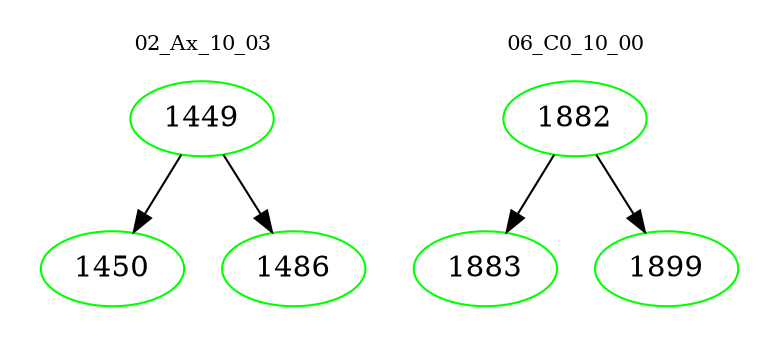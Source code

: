 digraph{
subgraph cluster_0 {
color = white
label = "02_Ax_10_03";
fontsize=10;
T0_1449 [label="1449", color="green"]
T0_1449 -> T0_1450 [color="black"]
T0_1450 [label="1450", color="green"]
T0_1449 -> T0_1486 [color="black"]
T0_1486 [label="1486", color="green"]
}
subgraph cluster_1 {
color = white
label = "06_C0_10_00";
fontsize=10;
T1_1882 [label="1882", color="green"]
T1_1882 -> T1_1883 [color="black"]
T1_1883 [label="1883", color="green"]
T1_1882 -> T1_1899 [color="black"]
T1_1899 [label="1899", color="green"]
}
}
